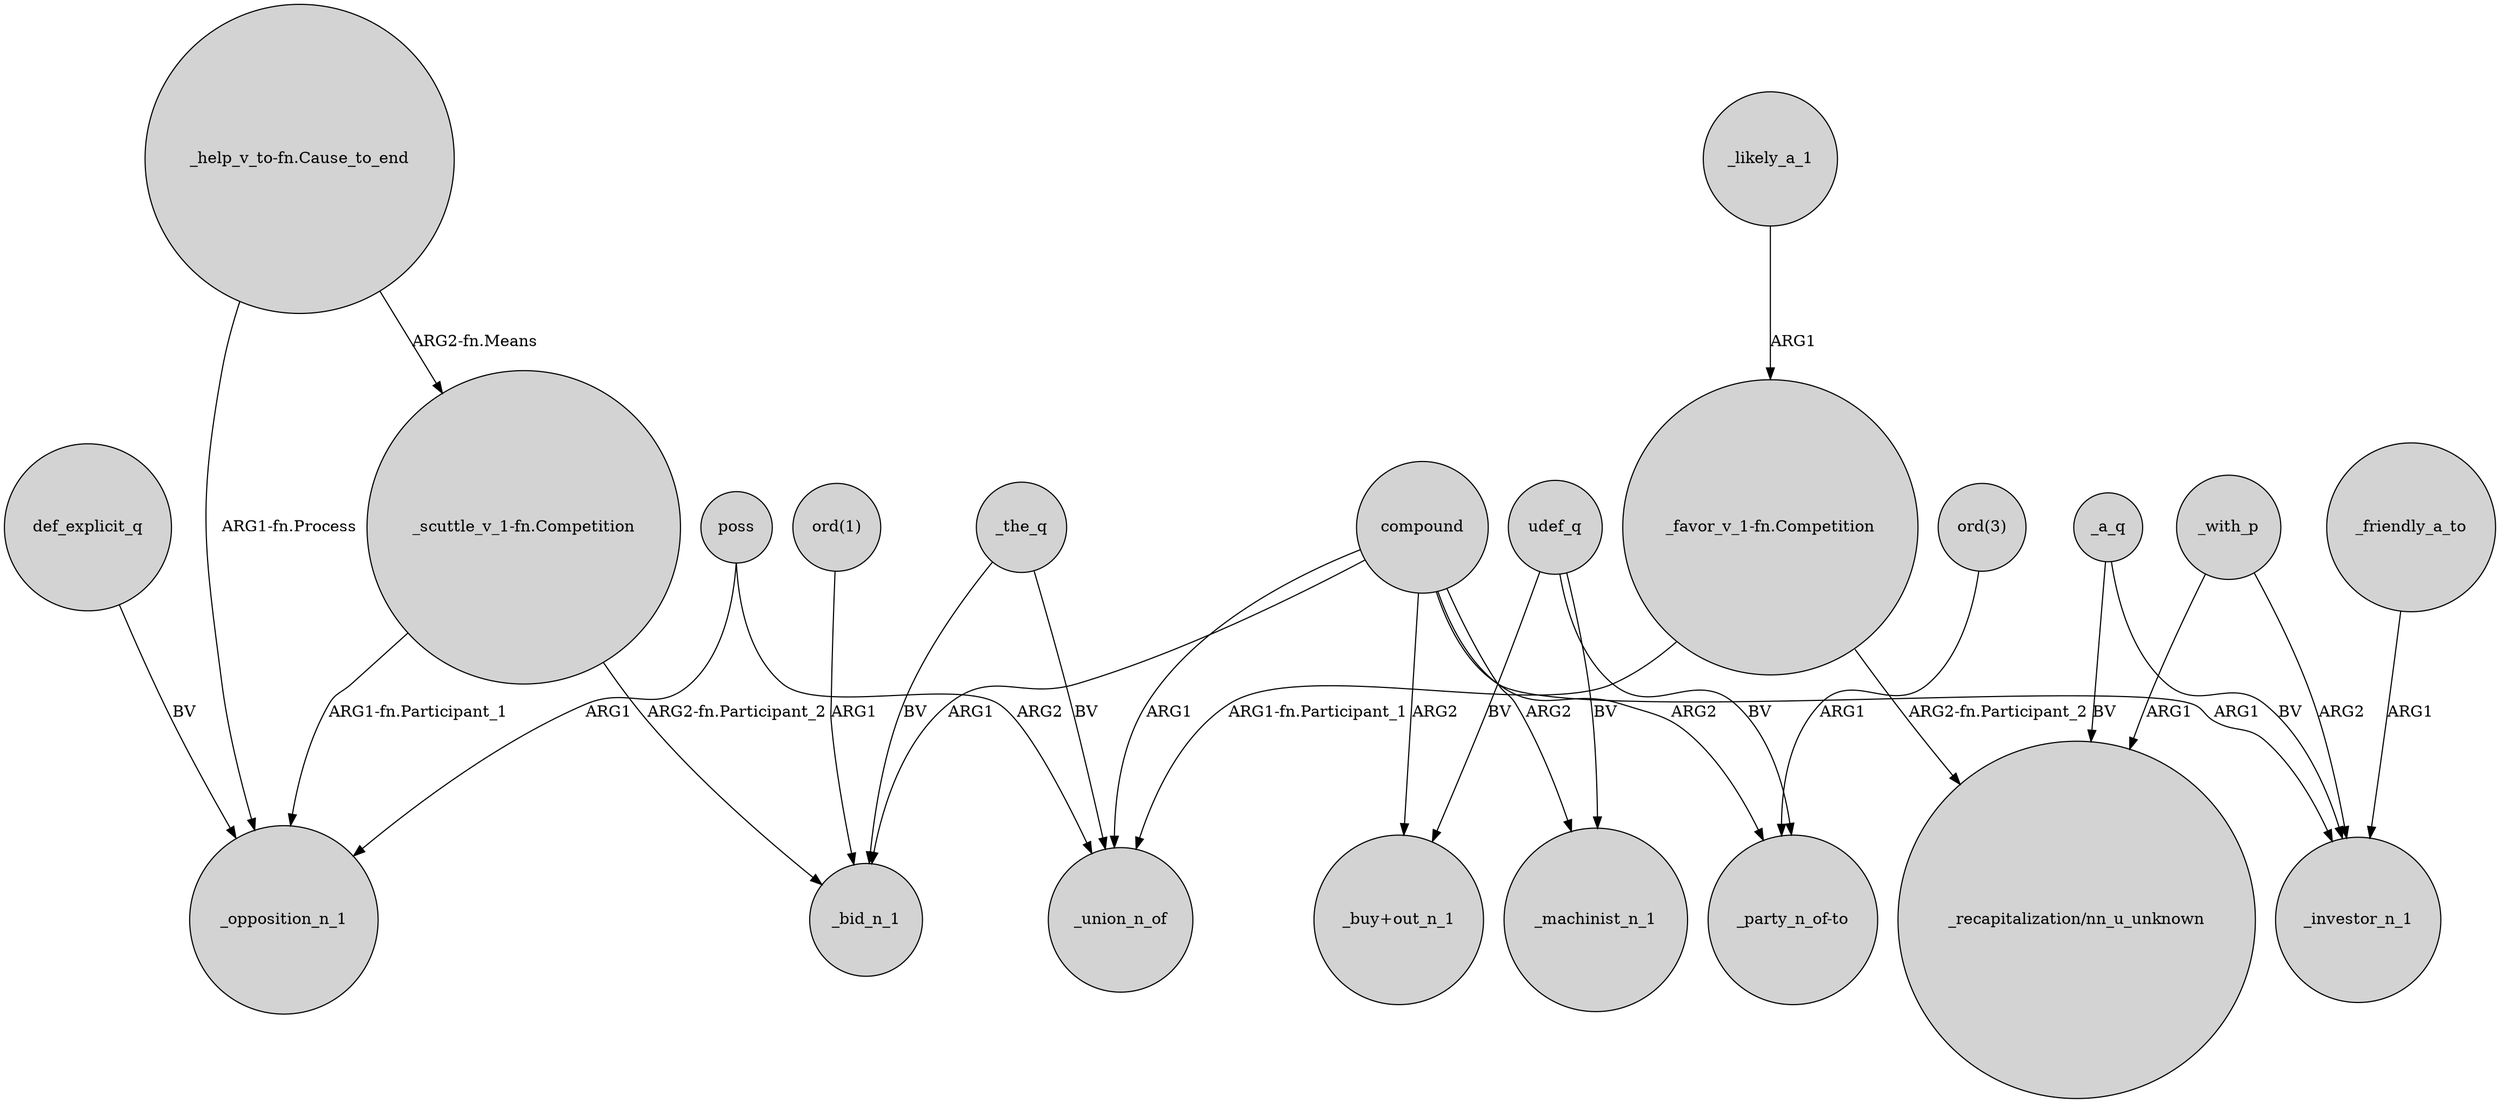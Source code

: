digraph {
	node [shape=circle style=filled]
	"_help_v_to-fn.Cause_to_end" -> "_scuttle_v_1-fn.Competition" [label="ARG2-fn.Means"]
	poss -> _opposition_n_1 [label=ARG1]
	compound -> _union_n_of [label=ARG1]
	def_explicit_q -> _opposition_n_1 [label=BV]
	_likely_a_1 -> "_favor_v_1-fn.Competition" [label=ARG1]
	"_help_v_to-fn.Cause_to_end" -> _opposition_n_1 [label="ARG1-fn.Process"]
	"ord(3)" -> "_party_n_of-to" [label=ARG1]
	_a_q -> "_recapitalization/nn_u_unknown" [label=BV]
	"ord(1)" -> _bid_n_1 [label=ARG1]
	udef_q -> "_buy+out_n_1" [label=BV]
	poss -> _union_n_of [label=ARG2]
	_a_q -> _investor_n_1 [label=BV]
	_with_p -> _investor_n_1 [label=ARG2]
	_friendly_a_to -> _investor_n_1 [label=ARG1]
	udef_q -> _machinist_n_1 [label=BV]
	_the_q -> _union_n_of [label=BV]
	"_scuttle_v_1-fn.Competition" -> _opposition_n_1 [label="ARG1-fn.Participant_1"]
	compound -> _investor_n_1 [label=ARG1]
	"_favor_v_1-fn.Competition" -> _union_n_of [label="ARG1-fn.Participant_1"]
	_with_p -> "_recapitalization/nn_u_unknown" [label=ARG1]
	compound -> "_buy+out_n_1" [label=ARG2]
	"_scuttle_v_1-fn.Competition" -> _bid_n_1 [label="ARG2-fn.Participant_2"]
	compound -> _machinist_n_1 [label=ARG2]
	compound -> "_party_n_of-to" [label=ARG2]
	udef_q -> "_party_n_of-to" [label=BV]
	"_favor_v_1-fn.Competition" -> "_recapitalization/nn_u_unknown" [label="ARG2-fn.Participant_2"]
	compound -> _bid_n_1 [label=ARG1]
	_the_q -> _bid_n_1 [label=BV]
}
